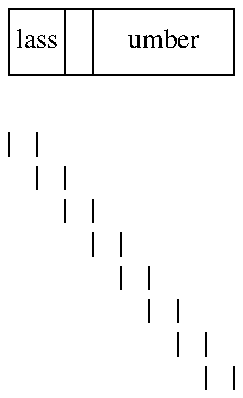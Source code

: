 .PS
## figure A-29
boxwid	=	3*boxwid/2
boxht	=	2*boxht/3
##
B1:	box "\sf class" width 2*boxwid/8
B2:	box "\sf c" with .w at B1.e width boxwid/8
B3:	box "\sf number" with .w at B2.e width 5*boxwid/8
##
	box invis "\sf 8" height boxht/3 with .nw at (B1.sw.x, B1.sw.y-lineht/4) width boxwid/8
	line from last box.nw to last box.sw
	line from last box.ne to last box.se
define tick @
	box invis "\sf $1" height boxht/3 with .w at last box.e width boxwid/8
	line from last box.nw to last box.sw
	line from last box.ne to last box.se
@
	tick(7); tick(6); tick(5); tick(4); tick(3); tick(2); tick(1)
##
.PE
